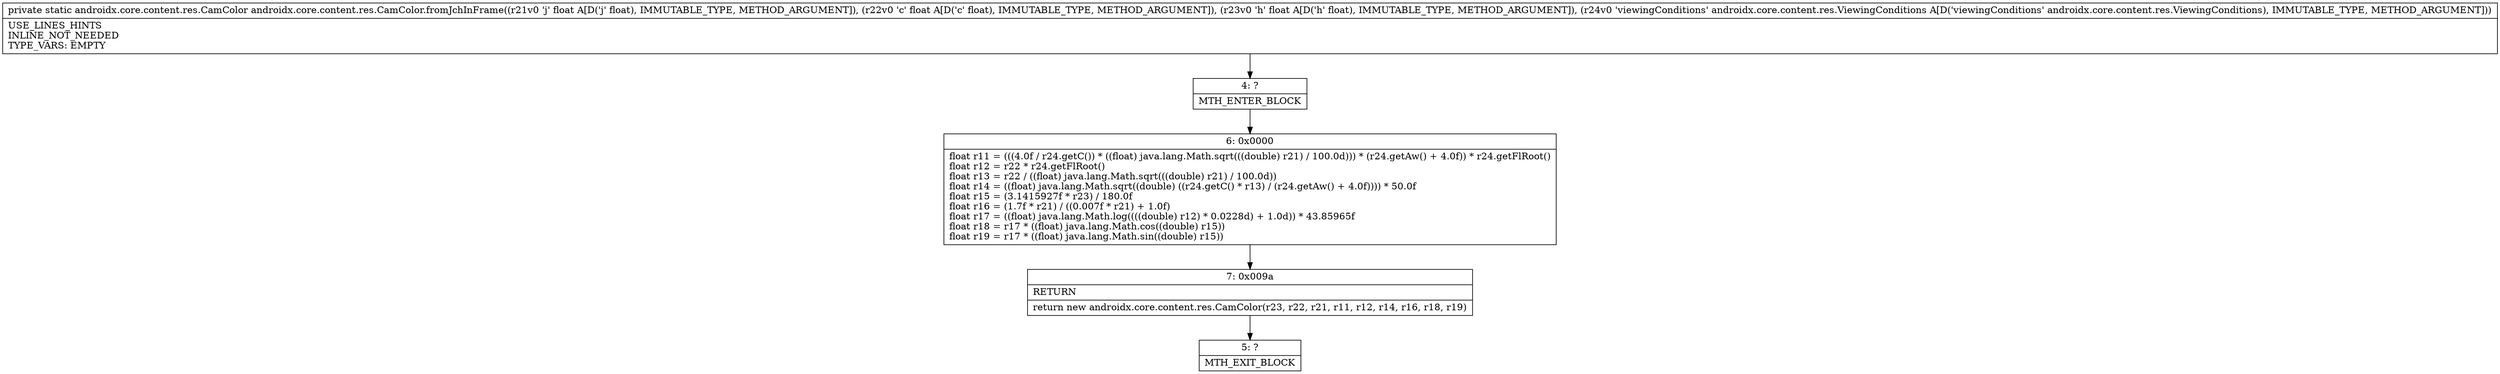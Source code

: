 digraph "CFG forandroidx.core.content.res.CamColor.fromJchInFrame(FFFLandroidx\/core\/content\/res\/ViewingConditions;)Landroidx\/core\/content\/res\/CamColor;" {
Node_4 [shape=record,label="{4\:\ ?|MTH_ENTER_BLOCK\l}"];
Node_6 [shape=record,label="{6\:\ 0x0000|float r11 = (((4.0f \/ r24.getC()) * ((float) java.lang.Math.sqrt(((double) r21) \/ 100.0d))) * (r24.getAw() + 4.0f)) * r24.getFlRoot()\lfloat r12 = r22 * r24.getFlRoot()\lfloat r13 = r22 \/ ((float) java.lang.Math.sqrt(((double) r21) \/ 100.0d))\lfloat r14 = ((float) java.lang.Math.sqrt((double) ((r24.getC() * r13) \/ (r24.getAw() + 4.0f)))) * 50.0f\lfloat r15 = (3.1415927f * r23) \/ 180.0f\lfloat r16 = (1.7f * r21) \/ ((0.007f * r21) + 1.0f)\lfloat r17 = ((float) java.lang.Math.log((((double) r12) * 0.0228d) + 1.0d)) * 43.85965f\lfloat r18 = r17 * ((float) java.lang.Math.cos((double) r15))\lfloat r19 = r17 * ((float) java.lang.Math.sin((double) r15))\l}"];
Node_7 [shape=record,label="{7\:\ 0x009a|RETURN\l|return new androidx.core.content.res.CamColor(r23, r22, r21, r11, r12, r14, r16, r18, r19)\l}"];
Node_5 [shape=record,label="{5\:\ ?|MTH_EXIT_BLOCK\l}"];
MethodNode[shape=record,label="{private static androidx.core.content.res.CamColor androidx.core.content.res.CamColor.fromJchInFrame((r21v0 'j' float A[D('j' float), IMMUTABLE_TYPE, METHOD_ARGUMENT]), (r22v0 'c' float A[D('c' float), IMMUTABLE_TYPE, METHOD_ARGUMENT]), (r23v0 'h' float A[D('h' float), IMMUTABLE_TYPE, METHOD_ARGUMENT]), (r24v0 'viewingConditions' androidx.core.content.res.ViewingConditions A[D('viewingConditions' androidx.core.content.res.ViewingConditions), IMMUTABLE_TYPE, METHOD_ARGUMENT]))  | USE_LINES_HINTS\lINLINE_NOT_NEEDED\lTYPE_VARS: EMPTY\l}"];
MethodNode -> Node_4;Node_4 -> Node_6;
Node_6 -> Node_7;
Node_7 -> Node_5;
}

